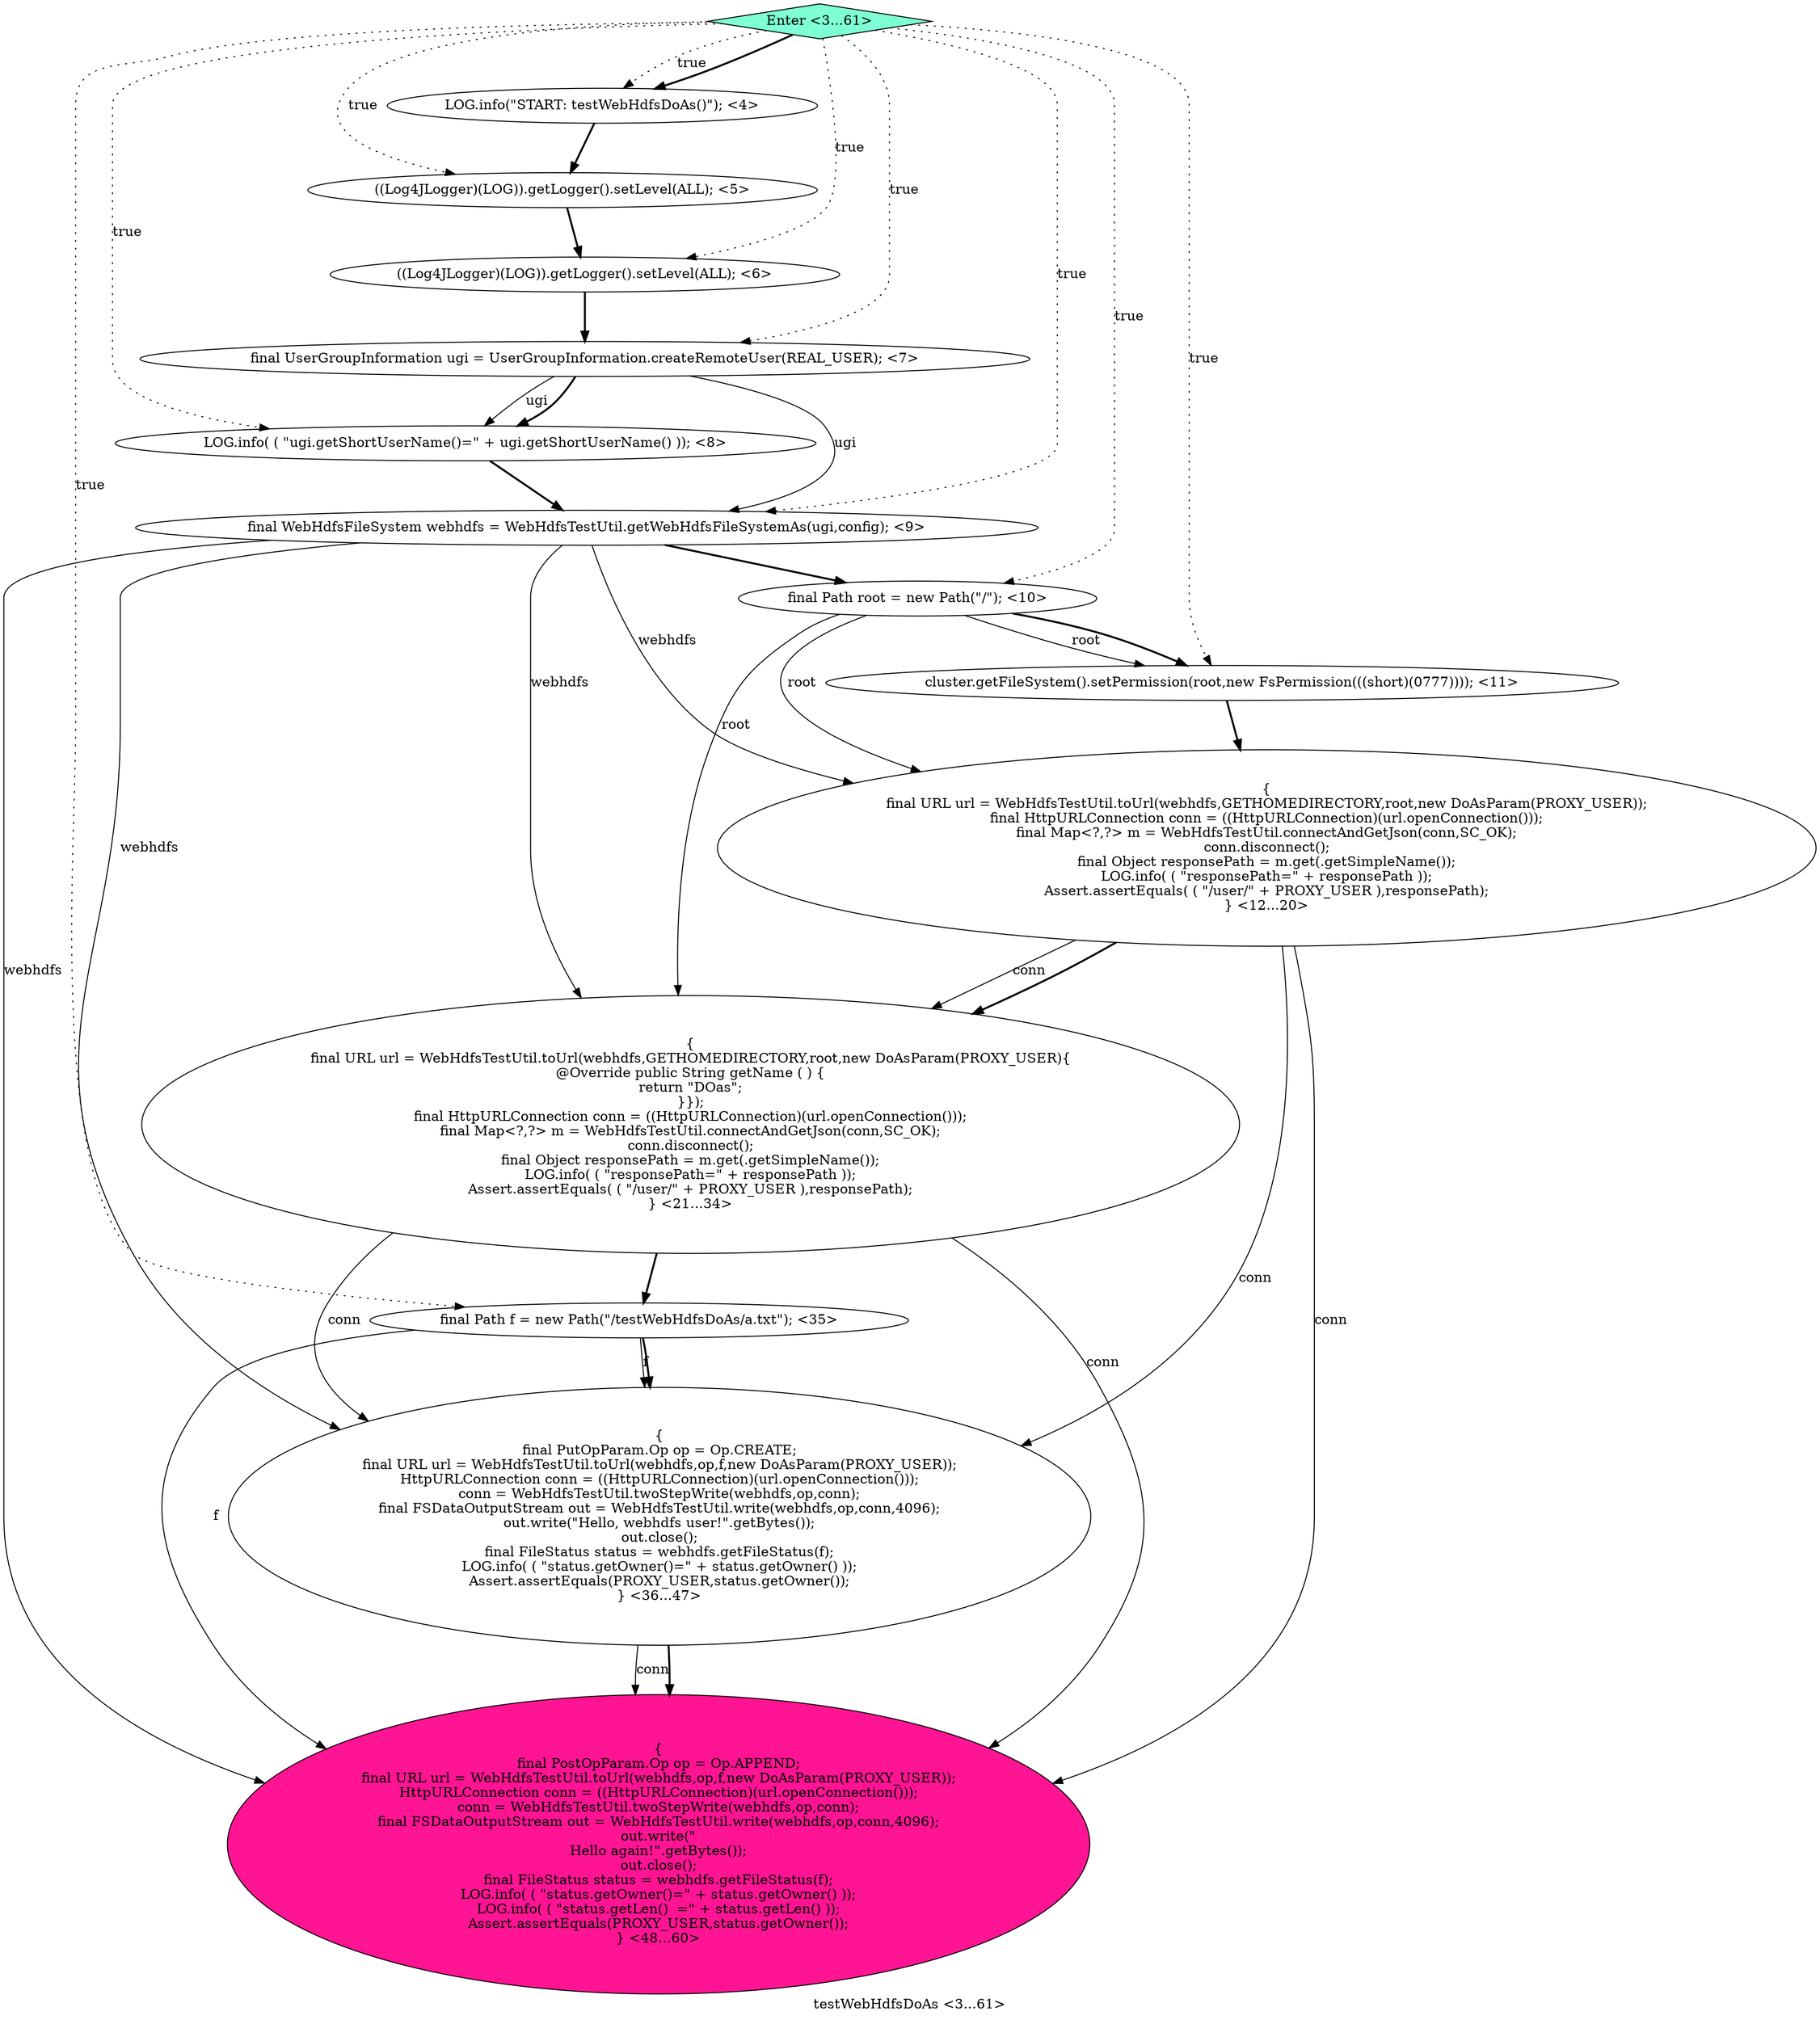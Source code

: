 digraph PDG {
label = "testWebHdfsDoAs <3...61>";
0.9 [style = filled, label = "{
final URL url = WebHdfsTestUtil.toUrl(webhdfs,GETHOMEDIRECTORY,root,new DoAsParam(PROXY_USER){
@Override public String getName ( ) {
return \"DOas\";
}});
final HttpURLConnection conn = ((HttpURLConnection)(url.openConnection()));
final Map<?,?> m = WebHdfsTestUtil.connectAndGetJson(conn,SC_OK);
conn.disconnect();
final Object responsePath = m.get(.getSimpleName());
LOG.info( ( \"responsePath=\" + responsePath ));
Assert.assertEquals( ( \"/user/\" + PROXY_USER ),responsePath);
} <21...34>", fillcolor = white, shape = ellipse];
0.1 [style = filled, label = "((Log4JLogger)(LOG)).getLogger().setLevel(ALL); <5>", fillcolor = white, shape = ellipse];
0.4 [style = filled, label = "LOG.info( ( \"ugi.getShortUserName()=\" + ugi.getShortUserName() )); <8>", fillcolor = white, shape = ellipse];
0.8 [style = filled, label = "{
final URL url = WebHdfsTestUtil.toUrl(webhdfs,GETHOMEDIRECTORY,root,new DoAsParam(PROXY_USER));
final HttpURLConnection conn = ((HttpURLConnection)(url.openConnection()));
final Map<?,?> m = WebHdfsTestUtil.connectAndGetJson(conn,SC_OK);
conn.disconnect();
final Object responsePath = m.get(.getSimpleName());
LOG.info( ( \"responsePath=\" + responsePath ));
Assert.assertEquals( ( \"/user/\" + PROXY_USER ),responsePath);
} <12...20>", fillcolor = white, shape = ellipse];
0.13 [style = filled, label = "Enter <3...61>", fillcolor = aquamarine, shape = diamond];
0.11 [style = filled, label = "{
final PutOpParam.Op op = Op.CREATE;
final URL url = WebHdfsTestUtil.toUrl(webhdfs,op,f,new DoAsParam(PROXY_USER));
HttpURLConnection conn = ((HttpURLConnection)(url.openConnection()));
conn = WebHdfsTestUtil.twoStepWrite(webhdfs,op,conn);
final FSDataOutputStream out = WebHdfsTestUtil.write(webhdfs,op,conn,4096);
out.write(\"Hello, webhdfs user!\".getBytes());
out.close();
final FileStatus status = webhdfs.getFileStatus(f);
LOG.info( ( \"status.getOwner()=\" + status.getOwner() ));
Assert.assertEquals(PROXY_USER,status.getOwner());
} <36...47>", fillcolor = white, shape = ellipse];
0.2 [style = filled, label = "((Log4JLogger)(LOG)).getLogger().setLevel(ALL); <6>", fillcolor = white, shape = ellipse];
0.3 [style = filled, label = "final UserGroupInformation ugi = UserGroupInformation.createRemoteUser(REAL_USER); <7>", fillcolor = white, shape = ellipse];
0.7 [style = filled, label = "cluster.getFileSystem().setPermission(root,new FsPermission(((short)(0777)))); <11>", fillcolor = white, shape = ellipse];
0.12 [style = filled, label = "{
final PostOpParam.Op op = Op.APPEND;
final URL url = WebHdfsTestUtil.toUrl(webhdfs,op,f,new DoAsParam(PROXY_USER));
HttpURLConnection conn = ((HttpURLConnection)(url.openConnection()));
conn = WebHdfsTestUtil.twoStepWrite(webhdfs,op,conn);
final FSDataOutputStream out = WebHdfsTestUtil.write(webhdfs,op,conn,4096);
out.write(\"
Hello again!\".getBytes());
out.close();
final FileStatus status = webhdfs.getFileStatus(f);
LOG.info( ( \"status.getOwner()=\" + status.getOwner() ));
LOG.info( ( \"status.getLen()  =\" + status.getLen() ));
Assert.assertEquals(PROXY_USER,status.getOwner());
} <48...60>", fillcolor = deeppink, shape = ellipse];
0.0 [style = filled, label = "LOG.info(\"START: testWebHdfsDoAs()\"); <4>", fillcolor = white, shape = ellipse];
0.5 [style = filled, label = "final WebHdfsFileSystem webhdfs = WebHdfsTestUtil.getWebHdfsFileSystemAs(ugi,config); <9>", fillcolor = white, shape = ellipse];
0.6 [style = filled, label = "final Path root = new Path(\"/\"); <10>", fillcolor = white, shape = ellipse];
0.10 [style = filled, label = "final Path f = new Path(\"/testWebHdfsDoAs/a.txt\"); <35>", fillcolor = white, shape = ellipse];
0.0 -> 0.1 [style = bold, label=""];
0.1 -> 0.2 [style = bold, label=""];
0.2 -> 0.3 [style = bold, label=""];
0.3 -> 0.4 [style = solid, label="ugi"];
0.3 -> 0.4 [style = bold, label=""];
0.3 -> 0.5 [style = solid, label="ugi"];
0.4 -> 0.5 [style = bold, label=""];
0.5 -> 0.6 [style = bold, label=""];
0.5 -> 0.8 [style = solid, label="webhdfs"];
0.5 -> 0.9 [style = solid, label="webhdfs"];
0.5 -> 0.11 [style = solid, label="webhdfs"];
0.5 -> 0.12 [style = solid, label="webhdfs"];
0.6 -> 0.7 [style = solid, label="root"];
0.6 -> 0.7 [style = bold, label=""];
0.6 -> 0.8 [style = solid, label="root"];
0.6 -> 0.9 [style = solid, label="root"];
0.7 -> 0.8 [style = bold, label=""];
0.8 -> 0.9 [style = solid, label="conn"];
0.8 -> 0.9 [style = bold, label=""];
0.8 -> 0.11 [style = solid, label="conn"];
0.8 -> 0.12 [style = solid, label="conn"];
0.9 -> 0.10 [style = bold, label=""];
0.9 -> 0.11 [style = solid, label="conn"];
0.9 -> 0.12 [style = solid, label="conn"];
0.10 -> 0.11 [style = solid, label="f"];
0.10 -> 0.11 [style = bold, label=""];
0.10 -> 0.12 [style = solid, label="f"];
0.11 -> 0.12 [style = solid, label="conn"];
0.11 -> 0.12 [style = bold, label=""];
0.13 -> 0.0 [style = dotted, label="true"];
0.13 -> 0.0 [style = bold, label=""];
0.13 -> 0.1 [style = dotted, label="true"];
0.13 -> 0.2 [style = dotted, label="true"];
0.13 -> 0.3 [style = dotted, label="true"];
0.13 -> 0.4 [style = dotted, label="true"];
0.13 -> 0.5 [style = dotted, label="true"];
0.13 -> 0.6 [style = dotted, label="true"];
0.13 -> 0.7 [style = dotted, label="true"];
0.13 -> 0.10 [style = dotted, label="true"];
}
